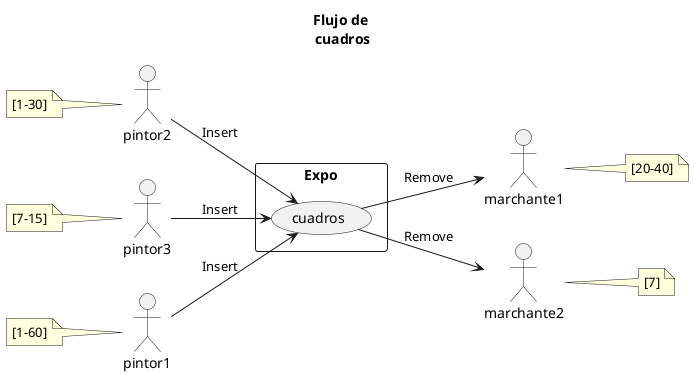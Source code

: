 @startuml
title Flujo de\n <b>cuadros</b>
left to right direction
skinparam packageStyle rect
skinparam shadowing false

actor pintor1 as p1
actor pintor2 as p2
actor pintor3 as p3
actor marchante1 as m1
actor marchante2 as m2

note left of p1 : [1-60]  
note left of p2 : [1-30]  
note left of p3 : [7-15]    
note right of m1 : [20-40]
note right of m2 : [7]

rectangle Expo {
	(cuadros) as c

	p1 --> c : Insert
	p2 --> c : Insert
	p3 --> c : Insert
    c --> m1 : Remove
    c --> m2 : Remove
}
@enduml